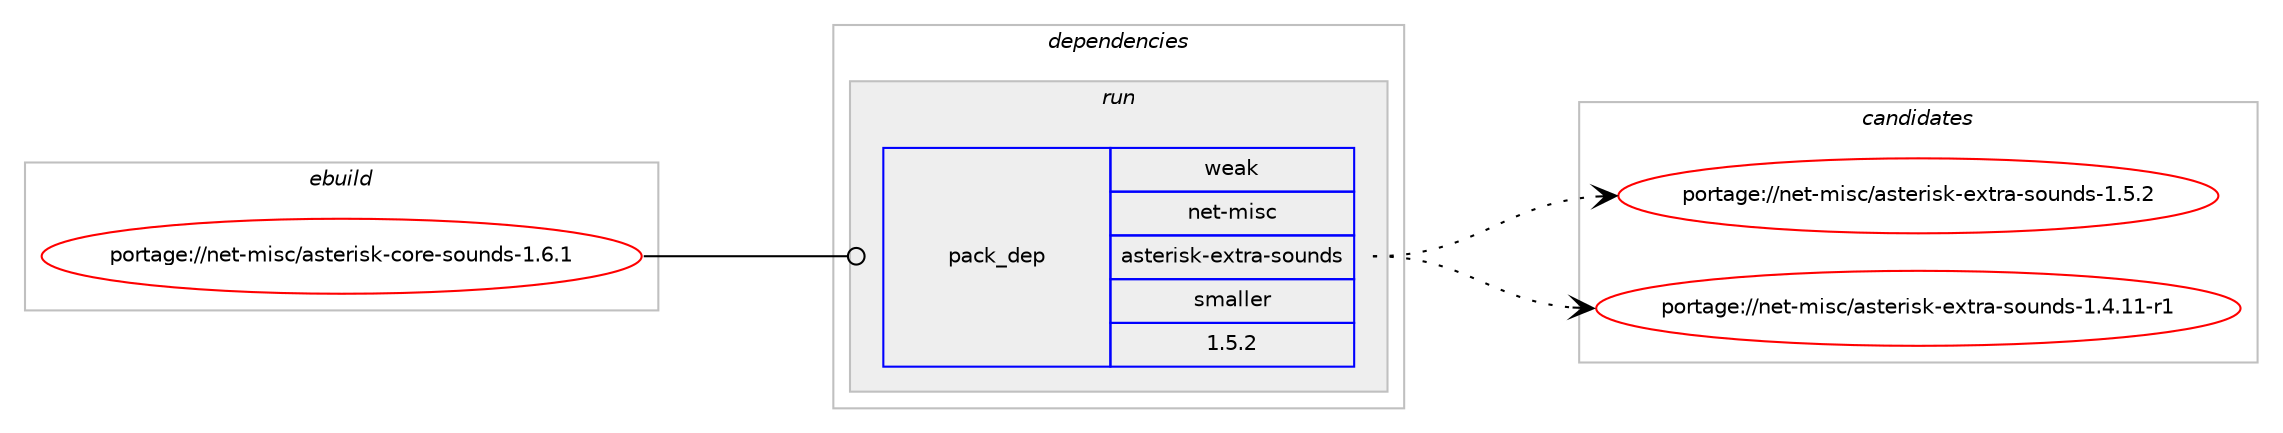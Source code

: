 digraph prolog {

# *************
# Graph options
# *************

newrank=true;
concentrate=true;
compound=true;
graph [rankdir=LR,fontname=Helvetica,fontsize=10,ranksep=1.5];#, ranksep=2.5, nodesep=0.2];
edge  [arrowhead=vee];
node  [fontname=Helvetica,fontsize=10];

# **********
# The ebuild
# **********

subgraph cluster_leftcol {
color=gray;
rank=same;
label=<<i>ebuild</i>>;
id [label="portage://net-misc/asterisk-core-sounds-1.6.1", color=red, width=4, href="../net-misc/asterisk-core-sounds-1.6.1.svg"];
}

# ****************
# The dependencies
# ****************

subgraph cluster_midcol {
color=gray;
label=<<i>dependencies</i>>;
subgraph cluster_compile {
fillcolor="#eeeeee";
style=filled;
label=<<i>compile</i>>;
}
subgraph cluster_compileandrun {
fillcolor="#eeeeee";
style=filled;
label=<<i>compile and run</i>>;
}
subgraph cluster_run {
fillcolor="#eeeeee";
style=filled;
label=<<i>run</i>>;
subgraph pack18661 {
dependency22722 [label=<<TABLE BORDER="0" CELLBORDER="1" CELLSPACING="0" CELLPADDING="4" WIDTH="220"><TR><TD ROWSPAN="6" CELLPADDING="30">pack_dep</TD></TR><TR><TD WIDTH="110">weak</TD></TR><TR><TD>net-misc</TD></TR><TR><TD>asterisk-extra-sounds</TD></TR><TR><TD>smaller</TD></TR><TR><TD>1.5.2</TD></TR></TABLE>>, shape=none, color=blue];
}
id:e -> dependency22722:w [weight=20,style="solid",arrowhead="odot"];
}
}

# **************
# The candidates
# **************

subgraph cluster_choices {
rank=same;
color=gray;
label=<<i>candidates</i>>;

subgraph choice18661 {
color=black;
nodesep=1;
choice11010111645109105115994797115116101114105115107451011201161149745115111117110100115454946534650 [label="portage://net-misc/asterisk-extra-sounds-1.5.2", color=red, width=4,href="../net-misc/asterisk-extra-sounds-1.5.2.svg"];
choice11010111645109105115994797115116101114105115107451011201161149745115111117110100115454946524649494511449 [label="portage://net-misc/asterisk-extra-sounds-1.4.11-r1", color=red, width=4,href="../net-misc/asterisk-extra-sounds-1.4.11-r1.svg"];
dependency22722:e -> choice11010111645109105115994797115116101114105115107451011201161149745115111117110100115454946534650:w [style=dotted,weight="100"];
dependency22722:e -> choice11010111645109105115994797115116101114105115107451011201161149745115111117110100115454946524649494511449:w [style=dotted,weight="100"];
}
}

}
